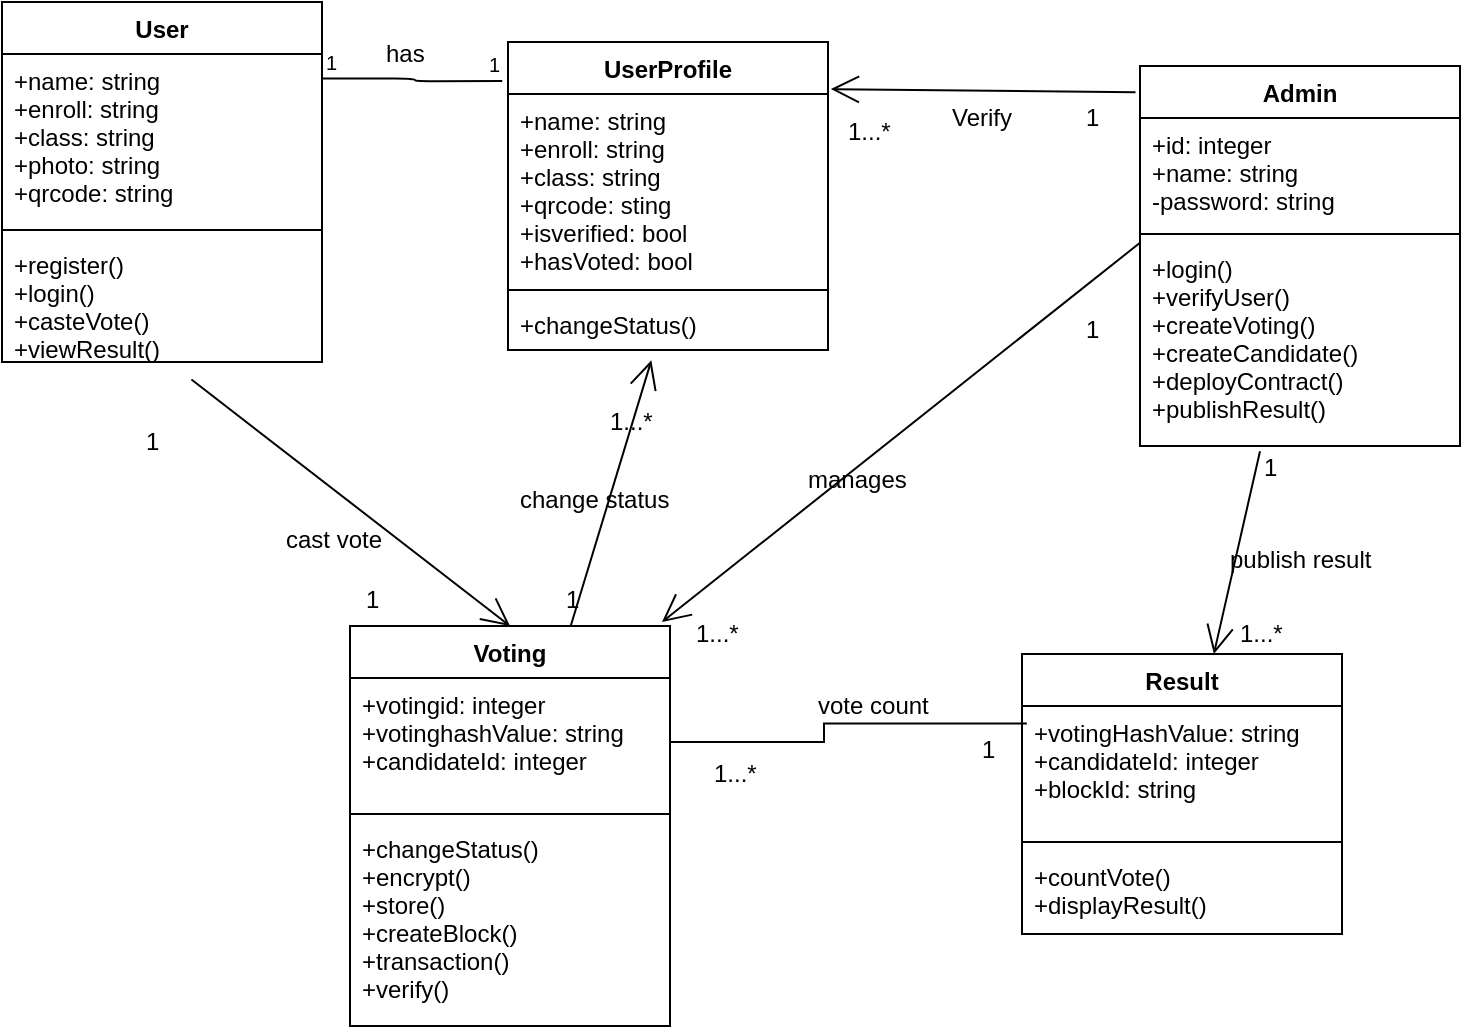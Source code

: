 <mxfile version="12.2.6" type="github" pages="1">
  <diagram id="Z1w4wn2Jk04siW1SAhkx" name="Page-1">
    <mxGraphModel dx="1463" dy="763" grid="1" gridSize="10" guides="1" tooltips="1" connect="1" arrows="1" fold="1" page="1" pageScale="1" pageWidth="827" pageHeight="1169" math="0" shadow="0">
      <root>
        <mxCell id="0"/>
        <mxCell id="1" parent="0"/>
        <mxCell id="GWJ-hSMEk91o_8IRxYkR-1" value="User" style="swimlane;fontStyle=1;align=center;verticalAlign=top;childLayout=stackLayout;horizontal=1;startSize=26;horizontalStack=0;resizeParent=1;resizeParentMax=0;resizeLast=0;collapsible=1;marginBottom=0;" parent="1" vertex="1">
          <mxGeometry width="160" height="180" as="geometry"/>
        </mxCell>
        <mxCell id="GWJ-hSMEk91o_8IRxYkR-2" value="+name: string&#xa;+enroll: string&#xa;+class: string&#xa;+photo: string&#xa;+qrcode: string" style="text;strokeColor=none;fillColor=none;align=left;verticalAlign=top;spacingLeft=4;spacingRight=4;overflow=hidden;rotatable=0;points=[[0,0.5],[1,0.5]];portConstraint=eastwest;" parent="GWJ-hSMEk91o_8IRxYkR-1" vertex="1">
          <mxGeometry y="26" width="160" height="84" as="geometry"/>
        </mxCell>
        <mxCell id="GWJ-hSMEk91o_8IRxYkR-3" value="" style="line;strokeWidth=1;fillColor=none;align=left;verticalAlign=middle;spacingTop=-1;spacingLeft=3;spacingRight=3;rotatable=0;labelPosition=right;points=[];portConstraint=eastwest;" parent="GWJ-hSMEk91o_8IRxYkR-1" vertex="1">
          <mxGeometry y="110" width="160" height="8" as="geometry"/>
        </mxCell>
        <mxCell id="GWJ-hSMEk91o_8IRxYkR-4" value="+register()&#xa;+login()&#xa;+casteVote()&#xa;+viewResult()" style="text;strokeColor=none;fillColor=none;align=left;verticalAlign=top;spacingLeft=4;spacingRight=4;overflow=hidden;rotatable=0;points=[[0,0.5],[1,0.5]];portConstraint=eastwest;" parent="GWJ-hSMEk91o_8IRxYkR-1" vertex="1">
          <mxGeometry y="118" width="160" height="62" as="geometry"/>
        </mxCell>
        <mxCell id="GWJ-hSMEk91o_8IRxYkR-5" value="Admin" style="swimlane;fontStyle=1;align=center;verticalAlign=top;childLayout=stackLayout;horizontal=1;startSize=26;horizontalStack=0;resizeParent=1;resizeParentMax=0;resizeLast=0;collapsible=1;marginBottom=0;" parent="1" vertex="1">
          <mxGeometry x="569" y="32" width="160" height="190" as="geometry"/>
        </mxCell>
        <mxCell id="GWJ-hSMEk91o_8IRxYkR-6" value="+id: integer&#xa;+name: string&#xa;-password: string" style="text;strokeColor=none;fillColor=none;align=left;verticalAlign=top;spacingLeft=4;spacingRight=4;overflow=hidden;rotatable=0;points=[[0,0.5],[1,0.5]];portConstraint=eastwest;" parent="GWJ-hSMEk91o_8IRxYkR-5" vertex="1">
          <mxGeometry y="26" width="160" height="54" as="geometry"/>
        </mxCell>
        <mxCell id="GWJ-hSMEk91o_8IRxYkR-7" value="" style="line;strokeWidth=1;fillColor=none;align=left;verticalAlign=middle;spacingTop=-1;spacingLeft=3;spacingRight=3;rotatable=0;labelPosition=right;points=[];portConstraint=eastwest;" parent="GWJ-hSMEk91o_8IRxYkR-5" vertex="1">
          <mxGeometry y="80" width="160" height="8" as="geometry"/>
        </mxCell>
        <mxCell id="GWJ-hSMEk91o_8IRxYkR-8" value="+login()&#xa;+verifyUser()&#xa;+createVoting()&#xa;+createCandidate()&#xa;+deployContract()&#xa;+publishResult()" style="text;strokeColor=none;fillColor=none;align=left;verticalAlign=top;spacingLeft=4;spacingRight=4;overflow=hidden;rotatable=0;points=[[0,0.5],[1,0.5]];portConstraint=eastwest;" parent="GWJ-hSMEk91o_8IRxYkR-5" vertex="1">
          <mxGeometry y="88" width="160" height="102" as="geometry"/>
        </mxCell>
        <mxCell id="GWJ-hSMEk91o_8IRxYkR-9" value="Result" style="swimlane;fontStyle=1;align=center;verticalAlign=top;childLayout=stackLayout;horizontal=1;startSize=26;horizontalStack=0;resizeParent=1;resizeParentMax=0;resizeLast=0;collapsible=1;marginBottom=0;" parent="1" vertex="1">
          <mxGeometry x="510" y="326" width="160" height="140" as="geometry">
            <mxRectangle x="450" y="339" width="70" height="26" as="alternateBounds"/>
          </mxGeometry>
        </mxCell>
        <mxCell id="GWJ-hSMEk91o_8IRxYkR-10" value="+votingHashValue: string&#xa;+candidateId: integer &#xa;+blockId: string" style="text;strokeColor=none;fillColor=none;align=left;verticalAlign=top;spacingLeft=4;spacingRight=4;overflow=hidden;rotatable=0;points=[[0,0.5],[1,0.5]];portConstraint=eastwest;" parent="GWJ-hSMEk91o_8IRxYkR-9" vertex="1">
          <mxGeometry y="26" width="160" height="64" as="geometry"/>
        </mxCell>
        <mxCell id="GWJ-hSMEk91o_8IRxYkR-11" value="" style="line;strokeWidth=1;fillColor=none;align=left;verticalAlign=middle;spacingTop=-1;spacingLeft=3;spacingRight=3;rotatable=0;labelPosition=right;points=[];portConstraint=eastwest;" parent="GWJ-hSMEk91o_8IRxYkR-9" vertex="1">
          <mxGeometry y="90" width="160" height="8" as="geometry"/>
        </mxCell>
        <mxCell id="GWJ-hSMEk91o_8IRxYkR-12" value="+countVote()&#xa;+displayResult()" style="text;strokeColor=none;fillColor=none;align=left;verticalAlign=top;spacingLeft=4;spacingRight=4;overflow=hidden;rotatable=0;points=[[0,0.5],[1,0.5]];portConstraint=eastwest;" parent="GWJ-hSMEk91o_8IRxYkR-9" vertex="1">
          <mxGeometry y="98" width="160" height="42" as="geometry"/>
        </mxCell>
        <mxCell id="GWJ-hSMEk91o_8IRxYkR-13" value="Voting" style="swimlane;fontStyle=1;align=center;verticalAlign=top;childLayout=stackLayout;horizontal=1;startSize=26;horizontalStack=0;resizeParent=1;resizeParentMax=0;resizeLast=0;collapsible=1;marginBottom=0;" parent="1" vertex="1">
          <mxGeometry x="174" y="312" width="160" height="200" as="geometry"/>
        </mxCell>
        <mxCell id="GWJ-hSMEk91o_8IRxYkR-14" value="+votingid: integer&#xa;+votinghashValue: string&#xa;+candidateId: integer" style="text;strokeColor=none;fillColor=none;align=left;verticalAlign=top;spacingLeft=4;spacingRight=4;overflow=hidden;rotatable=0;points=[[0,0.5],[1,0.5]];portConstraint=eastwest;" parent="GWJ-hSMEk91o_8IRxYkR-13" vertex="1">
          <mxGeometry y="26" width="160" height="64" as="geometry"/>
        </mxCell>
        <mxCell id="GWJ-hSMEk91o_8IRxYkR-15" value="" style="line;strokeWidth=1;fillColor=none;align=left;verticalAlign=middle;spacingTop=-1;spacingLeft=3;spacingRight=3;rotatable=0;labelPosition=right;points=[];portConstraint=eastwest;" parent="GWJ-hSMEk91o_8IRxYkR-13" vertex="1">
          <mxGeometry y="90" width="160" height="8" as="geometry"/>
        </mxCell>
        <mxCell id="GWJ-hSMEk91o_8IRxYkR-16" value="+changeStatus()&#xa;+encrypt()&#xa;+store()&#xa;+createBlock()&#xa;+transaction()&#xa;+verify()" style="text;strokeColor=none;fillColor=none;align=left;verticalAlign=top;spacingLeft=4;spacingRight=4;overflow=hidden;rotatable=0;points=[[0,0.5],[1,0.5]];portConstraint=eastwest;" parent="GWJ-hSMEk91o_8IRxYkR-13" vertex="1">
          <mxGeometry y="98" width="160" height="102" as="geometry"/>
        </mxCell>
        <mxCell id="GWJ-hSMEk91o_8IRxYkR-18" value="UserProfile" style="swimlane;fontStyle=1;align=center;verticalAlign=top;childLayout=stackLayout;horizontal=1;startSize=26;horizontalStack=0;resizeParent=1;resizeParentMax=0;resizeLast=0;collapsible=1;marginBottom=0;" parent="1" vertex="1">
          <mxGeometry x="253" y="20" width="160" height="154" as="geometry"/>
        </mxCell>
        <mxCell id="GWJ-hSMEk91o_8IRxYkR-19" value="+name: string&#xa;+enroll: string&#xa;+class: string&#xa;+qrcode: sting&#xa;+isverified: bool&#xa;+hasVoted: bool" style="text;strokeColor=none;fillColor=none;align=left;verticalAlign=top;spacingLeft=4;spacingRight=4;overflow=hidden;rotatable=0;points=[[0,0.5],[1,0.5]];portConstraint=eastwest;" parent="GWJ-hSMEk91o_8IRxYkR-18" vertex="1">
          <mxGeometry y="26" width="160" height="94" as="geometry"/>
        </mxCell>
        <mxCell id="GWJ-hSMEk91o_8IRxYkR-20" value="" style="line;strokeWidth=1;fillColor=none;align=left;verticalAlign=middle;spacingTop=-1;spacingLeft=3;spacingRight=3;rotatable=0;labelPosition=right;points=[];portConstraint=eastwest;" parent="GWJ-hSMEk91o_8IRxYkR-18" vertex="1">
          <mxGeometry y="120" width="160" height="8" as="geometry"/>
        </mxCell>
        <mxCell id="GWJ-hSMEk91o_8IRxYkR-21" value="+changeStatus()" style="text;strokeColor=none;fillColor=none;align=left;verticalAlign=top;spacingLeft=4;spacingRight=4;overflow=hidden;rotatable=0;points=[[0,0.5],[1,0.5]];portConstraint=eastwest;" parent="GWJ-hSMEk91o_8IRxYkR-18" vertex="1">
          <mxGeometry y="128" width="160" height="26" as="geometry"/>
        </mxCell>
        <mxCell id="GWJ-hSMEk91o_8IRxYkR-22" value="" style="endArrow=open;endFill=1;endSize=12;html=1;exitX=-0.014;exitY=0.069;exitDx=0;exitDy=0;exitPerimeter=0;entryX=1.009;entryY=-0.026;entryDx=0;entryDy=0;entryPerimeter=0;" parent="1" source="GWJ-hSMEk91o_8IRxYkR-5" target="GWJ-hSMEk91o_8IRxYkR-19" edge="1">
          <mxGeometry width="160" relative="1" as="geometry">
            <mxPoint x="200" y="180" as="sourcePoint"/>
            <mxPoint x="390" y="44" as="targetPoint"/>
          </mxGeometry>
        </mxCell>
        <mxCell id="GWJ-hSMEk91o_8IRxYkR-23" value="Verify" style="text;html=1;resizable=0;points=[];autosize=1;align=left;verticalAlign=top;spacingTop=-4;" parent="1" vertex="1">
          <mxGeometry x="473" y="48" width="50" height="20" as="geometry"/>
        </mxCell>
        <mxCell id="GWJ-hSMEk91o_8IRxYkR-24" value="has" style="text;html=1;resizable=0;points=[];autosize=1;align=left;verticalAlign=top;spacingTop=-4;" parent="1" vertex="1">
          <mxGeometry x="190" y="16" width="40" height="20" as="geometry"/>
        </mxCell>
        <mxCell id="GWJ-hSMEk91o_8IRxYkR-25" value="" style="endArrow=open;endFill=1;endSize=12;html=1;exitX=0.375;exitY=1.026;exitDx=0;exitDy=0;exitPerimeter=0;" parent="1" source="GWJ-hSMEk91o_8IRxYkR-8" target="GWJ-hSMEk91o_8IRxYkR-9" edge="1">
          <mxGeometry width="160" relative="1" as="geometry">
            <mxPoint x="620" y="250" as="sourcePoint"/>
            <mxPoint x="780" y="250" as="targetPoint"/>
          </mxGeometry>
        </mxCell>
        <mxCell id="GWJ-hSMEk91o_8IRxYkR-26" value="publish result" style="text;html=1;resizable=0;points=[];autosize=1;align=left;verticalAlign=top;spacingTop=-4;" parent="1" vertex="1">
          <mxGeometry x="612" y="269" width="90" height="20" as="geometry"/>
        </mxCell>
        <mxCell id="GWJ-hSMEk91o_8IRxYkR-27" value="1" style="text;html=1;resizable=0;points=[];autosize=1;align=left;verticalAlign=top;spacingTop=-4;" parent="1" vertex="1">
          <mxGeometry x="629" y="223" width="20" height="20" as="geometry"/>
        </mxCell>
        <mxCell id="GWJ-hSMEk91o_8IRxYkR-28" value="1...*" style="text;html=1;resizable=0;points=[];autosize=1;align=left;verticalAlign=top;spacingTop=-4;" parent="1" vertex="1">
          <mxGeometry x="617" y="306" width="40" height="20" as="geometry"/>
        </mxCell>
        <mxCell id="GWJ-hSMEk91o_8IRxYkR-29" value="" style="endArrow=open;endFill=1;endSize=12;html=1;entryX=0.5;entryY=0;entryDx=0;entryDy=0;exitX=0.592;exitY=1.141;exitDx=0;exitDy=0;exitPerimeter=0;" parent="1" source="GWJ-hSMEk91o_8IRxYkR-4" target="GWJ-hSMEk91o_8IRxYkR-13" edge="1">
          <mxGeometry width="160" relative="1" as="geometry">
            <mxPoint x="50" y="260" as="sourcePoint"/>
            <mxPoint x="210" y="260" as="targetPoint"/>
          </mxGeometry>
        </mxCell>
        <mxCell id="GWJ-hSMEk91o_8IRxYkR-30" value="cast vote" style="text;html=1;resizable=0;points=[];autosize=1;align=left;verticalAlign=top;spacingTop=-4;" parent="1" vertex="1">
          <mxGeometry x="140" y="259" width="60" height="20" as="geometry"/>
        </mxCell>
        <mxCell id="GWJ-hSMEk91o_8IRxYkR-31" value="1" style="text;html=1;resizable=0;points=[];autosize=1;align=left;verticalAlign=top;spacingTop=-4;" parent="1" vertex="1">
          <mxGeometry x="70" y="210" width="20" height="20" as="geometry"/>
        </mxCell>
        <mxCell id="GWJ-hSMEk91o_8IRxYkR-32" value="1" style="text;html=1;resizable=0;points=[];autosize=1;align=left;verticalAlign=top;spacingTop=-4;" parent="1" vertex="1">
          <mxGeometry x="180" y="289" width="20" height="20" as="geometry"/>
        </mxCell>
        <mxCell id="GWJ-hSMEk91o_8IRxYkR-33" value="" style="endArrow=open;endFill=1;endSize=12;html=1;entryX=0.448;entryY=1.199;entryDx=0;entryDy=0;entryPerimeter=0;" parent="1" source="GWJ-hSMEk91o_8IRxYkR-13" target="GWJ-hSMEk91o_8IRxYkR-21" edge="1">
          <mxGeometry width="160" relative="1" as="geometry">
            <mxPoint x="233" y="258.5" as="sourcePoint"/>
            <mxPoint x="393" y="258.5" as="targetPoint"/>
          </mxGeometry>
        </mxCell>
        <mxCell id="GWJ-hSMEk91o_8IRxYkR-34" value="1" style="text;html=1;resizable=0;points=[];autosize=1;align=left;verticalAlign=top;spacingTop=-4;" parent="1" vertex="1">
          <mxGeometry x="280" y="288.5" width="20" height="20" as="geometry"/>
        </mxCell>
        <mxCell id="GWJ-hSMEk91o_8IRxYkR-35" value="change status" style="text;html=1;resizable=0;points=[];autosize=1;align=left;verticalAlign=top;spacingTop=-4;" parent="1" vertex="1">
          <mxGeometry x="257" y="239" width="90" height="20" as="geometry"/>
        </mxCell>
        <mxCell id="GWJ-hSMEk91o_8IRxYkR-36" value="1...*" style="text;html=1;resizable=0;points=[];autosize=1;align=left;verticalAlign=top;spacingTop=-4;" parent="1" vertex="1">
          <mxGeometry x="302" y="200" width="40" height="20" as="geometry"/>
        </mxCell>
        <mxCell id="GWJ-hSMEk91o_8IRxYkR-37" value="" style="endArrow=open;endFill=1;endSize=12;html=1;exitX=-0.001;exitY=0.005;exitDx=0;exitDy=0;exitPerimeter=0;" parent="1" source="GWJ-hSMEk91o_8IRxYkR-8" edge="1">
          <mxGeometry width="160" relative="1" as="geometry">
            <mxPoint x="385" y="242.5" as="sourcePoint"/>
            <mxPoint x="330" y="310" as="targetPoint"/>
          </mxGeometry>
        </mxCell>
        <mxCell id="GWJ-hSMEk91o_8IRxYkR-38" value="manages" style="text;html=1;resizable=0;points=[];autosize=1;align=left;verticalAlign=top;spacingTop=-4;" parent="1" vertex="1">
          <mxGeometry x="401" y="229" width="60" height="20" as="geometry"/>
        </mxCell>
        <mxCell id="GWJ-hSMEk91o_8IRxYkR-39" value="1" style="text;html=1;resizable=0;points=[];autosize=1;align=left;verticalAlign=top;spacingTop=-4;" parent="1" vertex="1">
          <mxGeometry x="540" y="154" width="20" height="20" as="geometry"/>
        </mxCell>
        <mxCell id="GWJ-hSMEk91o_8IRxYkR-40" value="1...*" style="text;html=1;resizable=0;points=[];autosize=1;align=left;verticalAlign=top;spacingTop=-4;" parent="1" vertex="1">
          <mxGeometry x="345" y="306" width="40" height="20" as="geometry"/>
        </mxCell>
        <mxCell id="GWJ-hSMEk91o_8IRxYkR-41" value="1" style="text;html=1;resizable=0;points=[];autosize=1;align=left;verticalAlign=top;spacingTop=-4;" parent="1" vertex="1">
          <mxGeometry x="540" y="48" width="20" height="20" as="geometry"/>
        </mxCell>
        <mxCell id="GWJ-hSMEk91o_8IRxYkR-42" value="1...*" style="text;html=1;resizable=0;points=[];autosize=1;align=left;verticalAlign=top;spacingTop=-4;" parent="1" vertex="1">
          <mxGeometry x="421" y="55" width="40" height="20" as="geometry"/>
        </mxCell>
        <mxCell id="GWJ-hSMEk91o_8IRxYkR-43" value="vote count" style="text;html=1;resizable=0;points=[];autosize=1;align=left;verticalAlign=top;spacingTop=-4;" parent="1" vertex="1">
          <mxGeometry x="406" y="342" width="70" height="20" as="geometry"/>
        </mxCell>
        <mxCell id="GWJ-hSMEk91o_8IRxYkR-44" value="1...*" style="text;html=1;resizable=0;points=[];autosize=1;align=left;verticalAlign=top;spacingTop=-4;" parent="1" vertex="1">
          <mxGeometry x="354" y="376" width="40" height="20" as="geometry"/>
        </mxCell>
        <mxCell id="GWJ-hSMEk91o_8IRxYkR-45" value="1" style="text;html=1;resizable=0;points=[];autosize=1;align=left;verticalAlign=top;spacingTop=-4;" parent="1" vertex="1">
          <mxGeometry x="488" y="364" width="20" height="20" as="geometry"/>
        </mxCell>
        <mxCell id="GWJ-hSMEk91o_8IRxYkR-46" value="" style="endArrow=none;html=1;edgeStyle=orthogonalEdgeStyle;entryX=-0.018;entryY=0.127;entryDx=0;entryDy=0;entryPerimeter=0;exitX=0.998;exitY=0.146;exitDx=0;exitDy=0;exitPerimeter=0;" parent="1" source="GWJ-hSMEk91o_8IRxYkR-2" target="GWJ-hSMEk91o_8IRxYkR-18" edge="1">
          <mxGeometry relative="1" as="geometry">
            <mxPoint x="150" y="40" as="sourcePoint"/>
            <mxPoint x="310" y="40" as="targetPoint"/>
          </mxGeometry>
        </mxCell>
        <mxCell id="GWJ-hSMEk91o_8IRxYkR-47" value="1" style="resizable=0;html=1;align=left;verticalAlign=bottom;labelBackgroundColor=#ffffff;fontSize=10;" parent="GWJ-hSMEk91o_8IRxYkR-46" connectable="0" vertex="1">
          <mxGeometry x="-1" relative="1" as="geometry"/>
        </mxCell>
        <mxCell id="GWJ-hSMEk91o_8IRxYkR-48" value="1" style="resizable=0;html=1;align=right;verticalAlign=bottom;labelBackgroundColor=#ffffff;fontSize=10;" parent="GWJ-hSMEk91o_8IRxYkR-46" connectable="0" vertex="1">
          <mxGeometry x="1" relative="1" as="geometry"/>
        </mxCell>
        <mxCell id="JL9SYvrVBG8sAdRw311p-3" style="edgeStyle=orthogonalEdgeStyle;rounded=0;orthogonalLoop=1;jettySize=auto;html=1;exitX=1;exitY=0.5;exitDx=0;exitDy=0;entryX=1.221;entryY=-0.164;entryDx=0;entryDy=0;entryPerimeter=0;endArrow=none;endFill=0;" edge="1" parent="1" source="GWJ-hSMEk91o_8IRxYkR-14" target="GWJ-hSMEk91o_8IRxYkR-45">
          <mxGeometry relative="1" as="geometry"/>
        </mxCell>
      </root>
    </mxGraphModel>
  </diagram>
</mxfile>
